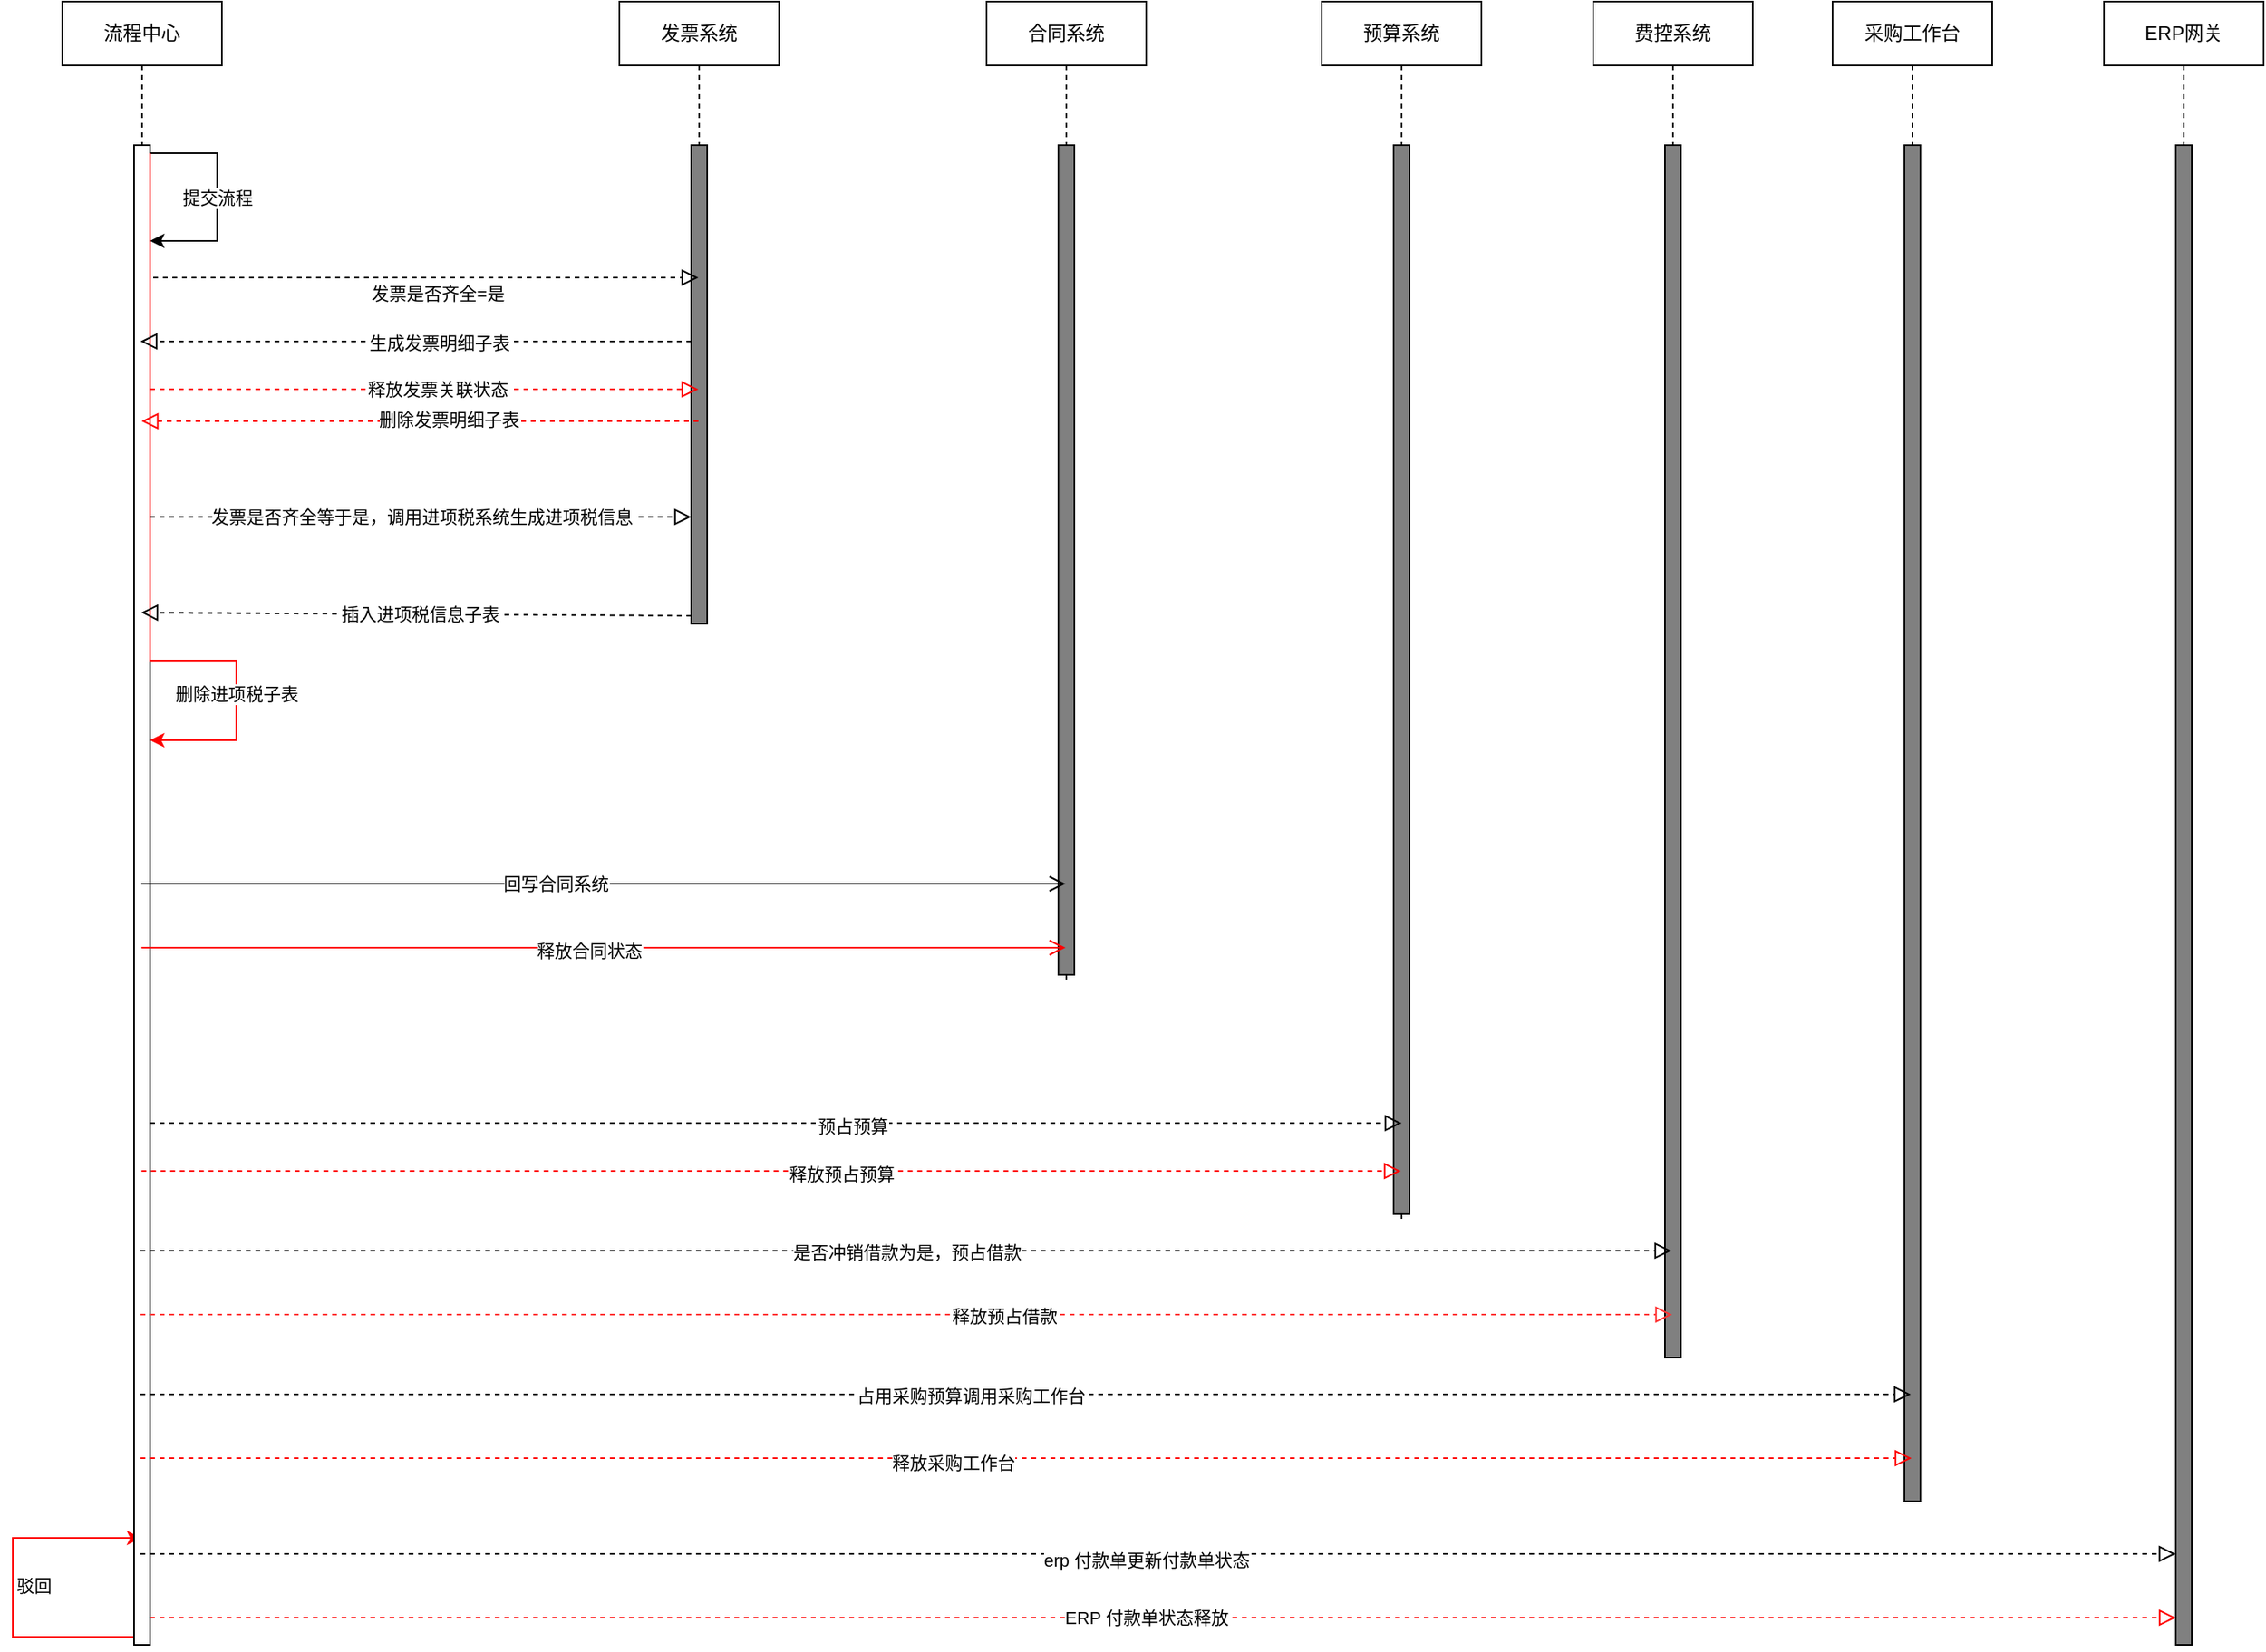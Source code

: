 <mxfile version="22.0.8" type="github" pages="3">
  <diagram name="第 1 页" id="gbdyH_Z3zqyicG-8g1pX">
    <mxGraphModel dx="1434" dy="765" grid="1" gridSize="10" guides="1" tooltips="1" connect="1" arrows="1" fold="1" page="1" pageScale="1" pageWidth="1627" pageHeight="1269" math="0" shadow="0">
      <root>
        <mxCell id="0" />
        <mxCell id="1" parent="0" />
        <mxCell id="xcE5qlOnaXAL3p91X_Q--18" value="发票系统" style="shape=umlLifeline;perimeter=lifelinePerimeter;whiteSpace=wrap;html=1;container=1;dropTarget=0;collapsible=0;recursiveResize=0;outlineConnect=0;portConstraint=eastwest;newEdgeStyle={&quot;edgeStyle&quot;:&quot;elbowEdgeStyle&quot;,&quot;elbow&quot;:&quot;vertical&quot;,&quot;curved&quot;:0,&quot;rounded&quot;:0};" parent="1" vertex="1">
          <mxGeometry x="390" y="157" width="100" height="390" as="geometry" />
        </mxCell>
        <mxCell id="xcE5qlOnaXAL3p91X_Q--19" value="" style="html=1;points=[[0,0,0,0,5],[0,1,0,0,-5],[1,0,0,0,5],[1,1,0,0,-5]];perimeter=orthogonalPerimeter;outlineConnect=0;targetShapes=umlLifeline;portConstraint=eastwest;newEdgeStyle={&quot;curved&quot;:0,&quot;rounded&quot;:0};fillColor=#808080;" parent="xcE5qlOnaXAL3p91X_Q--18" vertex="1">
          <mxGeometry x="45" y="90" width="10" height="300" as="geometry" />
        </mxCell>
        <mxCell id="xcE5qlOnaXAL3p91X_Q--20" value="流程中心" style="shape=umlLifeline;perimeter=lifelinePerimeter;whiteSpace=wrap;html=1;container=1;dropTarget=0;collapsible=0;recursiveResize=0;outlineConnect=0;portConstraint=eastwest;newEdgeStyle={&quot;edgeStyle&quot;:&quot;elbowEdgeStyle&quot;,&quot;elbow&quot;:&quot;vertical&quot;,&quot;curved&quot;:0,&quot;rounded&quot;:0};" parent="1" vertex="1">
          <mxGeometry x="41" y="157" width="100" height="1030" as="geometry" />
        </mxCell>
        <mxCell id="xcE5qlOnaXAL3p91X_Q--78" style="edgeStyle=orthogonalEdgeStyle;rounded=0;orthogonalLoop=1;jettySize=auto;html=1;curved=0;exitX=0;exitY=1;exitDx=0;exitDy=-5;exitPerimeter=0;strokeColor=#FF0000;" parent="xcE5qlOnaXAL3p91X_Q--20" source="xcE5qlOnaXAL3p91X_Q--21" target="xcE5qlOnaXAL3p91X_Q--20" edge="1">
          <mxGeometry relative="1" as="geometry">
            <Array as="points">
              <mxPoint x="-31" y="1025" />
              <mxPoint x="-31" y="963" />
            </Array>
          </mxGeometry>
        </mxCell>
        <mxCell id="xcE5qlOnaXAL3p91X_Q--79" value="驳回" style="edgeLabel;html=1;align=center;verticalAlign=middle;resizable=0;points=[];" parent="xcE5qlOnaXAL3p91X_Q--78" vertex="1" connectable="0">
          <mxGeometry x="0.729" y="-6" relative="1" as="geometry">
            <mxPoint x="-38" y="24" as="offset" />
          </mxGeometry>
        </mxCell>
        <mxCell id="xcE5qlOnaXAL3p91X_Q--21" value="" style="html=1;points=[[0,0,0,0,5],[0,1,0,0,-5],[1,0,0,0,5],[1,1,0,0,-5]];perimeter=orthogonalPerimeter;outlineConnect=0;targetShapes=umlLifeline;portConstraint=eastwest;newEdgeStyle={&quot;curved&quot;:0,&quot;rounded&quot;:0};" parent="xcE5qlOnaXAL3p91X_Q--20" vertex="1">
          <mxGeometry x="45" y="90" width="10" height="940" as="geometry" />
        </mxCell>
        <mxCell id="xcE5qlOnaXAL3p91X_Q--29" value="提交流程" style="edgeStyle=orthogonalEdgeStyle;rounded=0;orthogonalLoop=1;jettySize=auto;html=1;curved=0;exitX=1;exitY=0;exitDx=0;exitDy=5;exitPerimeter=0;" parent="xcE5qlOnaXAL3p91X_Q--20" source="xcE5qlOnaXAL3p91X_Q--21" target="xcE5qlOnaXAL3p91X_Q--21" edge="1">
          <mxGeometry relative="1" as="geometry">
            <Array as="points">
              <mxPoint x="97" y="95" />
              <mxPoint x="97" y="150" />
            </Array>
          </mxGeometry>
        </mxCell>
        <mxCell id="xcE5qlOnaXAL3p91X_Q--91" style="edgeStyle=orthogonalEdgeStyle;rounded=0;orthogonalLoop=1;jettySize=auto;html=1;curved=0;exitX=1;exitY=0;exitDx=0;exitDy=5;exitPerimeter=0;strokeColor=#FF0000;" parent="xcE5qlOnaXAL3p91X_Q--20" source="xcE5qlOnaXAL3p91X_Q--21" target="xcE5qlOnaXAL3p91X_Q--21" edge="1">
          <mxGeometry relative="1" as="geometry">
            <Array as="points">
              <mxPoint x="55" y="413" />
              <mxPoint x="109" y="413" />
              <mxPoint x="109" y="463" />
            </Array>
          </mxGeometry>
        </mxCell>
        <mxCell id="xcE5qlOnaXAL3p91X_Q--92" value="删除进项税子表" style="edgeLabel;html=1;align=center;verticalAlign=middle;resizable=0;points=[];" parent="xcE5qlOnaXAL3p91X_Q--91" vertex="1" connectable="0">
          <mxGeometry x="0.691" relative="1" as="geometry">
            <mxPoint y="-10" as="offset" />
          </mxGeometry>
        </mxCell>
        <mxCell id="xcE5qlOnaXAL3p91X_Q--23" value="" style="endArrow=block;startArrow=none;endFill=0;startFill=0;endSize=8;html=1;verticalAlign=bottom;dashed=1;labelBackgroundColor=none;rounded=0;" parent="1" edge="1" target="xcE5qlOnaXAL3p91X_Q--18">
          <mxGeometry width="160" relative="1" as="geometry">
            <mxPoint x="98" y="330" as="sourcePoint" />
            <mxPoint x="323" y="330" as="targetPoint" />
          </mxGeometry>
        </mxCell>
        <mxCell id="xcE5qlOnaXAL3p91X_Q--24" value="发票是否齐全=是" style="edgeLabel;html=1;align=center;verticalAlign=middle;resizable=0;points=[];" parent="xcE5qlOnaXAL3p91X_Q--23" vertex="1" connectable="0">
          <mxGeometry x="0.156" y="-3" relative="1" as="geometry">
            <mxPoint x="-20" y="7" as="offset" />
          </mxGeometry>
        </mxCell>
        <mxCell id="xcE5qlOnaXAL3p91X_Q--35" value="" style="endArrow=block;startArrow=none;endFill=0;startFill=0;endSize=8;html=1;verticalAlign=bottom;dashed=1;labelBackgroundColor=none;rounded=0;" parent="1" source="xcE5qlOnaXAL3p91X_Q--21" target="xcE5qlOnaXAL3p91X_Q--19" edge="1">
          <mxGeometry width="160" relative="1" as="geometry">
            <mxPoint x="98" y="500" as="sourcePoint" />
            <mxPoint x="493" y="480" as="targetPoint" />
            <Array as="points">
              <mxPoint x="208" y="480" />
            </Array>
          </mxGeometry>
        </mxCell>
        <mxCell id="xcE5qlOnaXAL3p91X_Q--38" value="发票是否齐全等于是，调用进项税系统生成进项税信息" style="edgeLabel;html=1;align=center;verticalAlign=middle;resizable=0;points=[];" parent="xcE5qlOnaXAL3p91X_Q--35" vertex="1" connectable="0">
          <mxGeometry x="0.103" relative="1" as="geometry">
            <mxPoint x="-17" as="offset" />
          </mxGeometry>
        </mxCell>
        <mxCell id="xcE5qlOnaXAL3p91X_Q--36" value="" style="endArrow=block;startArrow=none;endFill=0;startFill=0;endSize=8;html=1;verticalAlign=bottom;dashed=1;labelBackgroundColor=none;rounded=0;" parent="1" edge="1" source="xcE5qlOnaXAL3p91X_Q--19">
          <mxGeometry width="160" relative="1" as="geometry">
            <mxPoint x="409.5" y="370" as="sourcePoint" />
            <mxPoint x="90" y="370" as="targetPoint" />
          </mxGeometry>
        </mxCell>
        <mxCell id="xcE5qlOnaXAL3p91X_Q--37" value="生成发票明细子表" style="edgeLabel;html=1;align=center;verticalAlign=middle;resizable=0;points=[];" parent="xcE5qlOnaXAL3p91X_Q--36" vertex="1" connectable="0">
          <mxGeometry x="-0.279" y="1" relative="1" as="geometry">
            <mxPoint x="-34" as="offset" />
          </mxGeometry>
        </mxCell>
        <mxCell id="xcE5qlOnaXAL3p91X_Q--39" value="" style="endArrow=block;startArrow=none;endFill=0;startFill=0;endSize=8;html=1;verticalAlign=bottom;dashed=1;labelBackgroundColor=none;rounded=0;exitX=0;exitY=1;exitDx=0;exitDy=-5;exitPerimeter=0;" parent="1" edge="1" source="xcE5qlOnaXAL3p91X_Q--19">
          <mxGeometry width="160" relative="1" as="geometry">
            <mxPoint x="497.5" y="540" as="sourcePoint" />
            <mxPoint x="90.5" y="540" as="targetPoint" />
          </mxGeometry>
        </mxCell>
        <mxCell id="xcE5qlOnaXAL3p91X_Q--40" value="插入进项税信息子表" style="edgeLabel;html=1;align=center;verticalAlign=middle;resizable=0;points=[];" parent="xcE5qlOnaXAL3p91X_Q--39" vertex="1" connectable="0">
          <mxGeometry x="-0.403" y="-1" relative="1" as="geometry">
            <mxPoint x="-67" as="offset" />
          </mxGeometry>
        </mxCell>
        <mxCell id="xcE5qlOnaXAL3p91X_Q--41" value="合同系统" style="shape=umlLifeline;perimeter=lifelinePerimeter;whiteSpace=wrap;html=1;container=1;dropTarget=0;collapsible=0;recursiveResize=0;outlineConnect=0;portConstraint=eastwest;newEdgeStyle={&quot;edgeStyle&quot;:&quot;elbowEdgeStyle&quot;,&quot;elbow&quot;:&quot;vertical&quot;,&quot;curved&quot;:0,&quot;rounded&quot;:0};" parent="1" vertex="1">
          <mxGeometry x="620" y="157" width="100" height="613" as="geometry" />
        </mxCell>
        <mxCell id="xcE5qlOnaXAL3p91X_Q--42" value="" style="html=1;points=[[0,0,0,0,5],[0,1,0,0,-5],[1,0,0,0,5],[1,1,0,0,-5]];perimeter=orthogonalPerimeter;outlineConnect=0;targetShapes=umlLifeline;portConstraint=eastwest;newEdgeStyle={&quot;curved&quot;:0,&quot;rounded&quot;:0};fillColor=#808080;" parent="xcE5qlOnaXAL3p91X_Q--41" vertex="1">
          <mxGeometry x="45" y="90" width="10" height="520" as="geometry" />
        </mxCell>
        <mxCell id="xcE5qlOnaXAL3p91X_Q--51" value="预算系统" style="shape=umlLifeline;perimeter=lifelinePerimeter;whiteSpace=wrap;html=1;container=1;dropTarget=0;collapsible=0;recursiveResize=0;outlineConnect=0;portConstraint=eastwest;newEdgeStyle={&quot;edgeStyle&quot;:&quot;elbowEdgeStyle&quot;,&quot;elbow&quot;:&quot;vertical&quot;,&quot;curved&quot;:0,&quot;rounded&quot;:0};" parent="1" vertex="1">
          <mxGeometry x="830" y="157" width="100" height="763" as="geometry" />
        </mxCell>
        <mxCell id="xcE5qlOnaXAL3p91X_Q--52" value="" style="html=1;points=[[0,0,0,0,5],[0,1,0,0,-5],[1,0,0,0,5],[1,1,0,0,-5]];perimeter=orthogonalPerimeter;outlineConnect=0;targetShapes=umlLifeline;portConstraint=eastwest;newEdgeStyle={&quot;curved&quot;:0,&quot;rounded&quot;:0};fillColor=#808080;" parent="xcE5qlOnaXAL3p91X_Q--51" vertex="1">
          <mxGeometry x="45" y="90" width="10" height="670" as="geometry" />
        </mxCell>
        <mxCell id="xcE5qlOnaXAL3p91X_Q--55" value="" style="endArrow=block;startArrow=none;endFill=0;startFill=0;endSize=8;html=1;verticalAlign=bottom;dashed=1;labelBackgroundColor=none;rounded=0;" parent="1" edge="1">
          <mxGeometry width="160" relative="1" as="geometry">
            <mxPoint x="96" y="860" as="sourcePoint" />
            <mxPoint x="880" y="860" as="targetPoint" />
          </mxGeometry>
        </mxCell>
        <mxCell id="xcE5qlOnaXAL3p91X_Q--56" value="预占预算" style="edgeLabel;html=1;align=center;verticalAlign=middle;resizable=0;points=[];" parent="xcE5qlOnaXAL3p91X_Q--55" vertex="1" connectable="0">
          <mxGeometry x="0.123" y="-2" relative="1" as="geometry">
            <mxPoint as="offset" />
          </mxGeometry>
        </mxCell>
        <mxCell id="xcE5qlOnaXAL3p91X_Q--57" value="" style="endArrow=open;startArrow=none;endFill=0;startFill=0;endSize=8;html=1;verticalAlign=bottom;labelBackgroundColor=none;strokeWidth=1;rounded=0;" parent="1" edge="1">
          <mxGeometry width="160" relative="1" as="geometry">
            <mxPoint x="90.5" y="710" as="sourcePoint" />
            <mxPoint x="669.5" y="710" as="targetPoint" />
          </mxGeometry>
        </mxCell>
        <mxCell id="xcE5qlOnaXAL3p91X_Q--58" value="回写合同系统" style="edgeLabel;html=1;align=center;verticalAlign=middle;resizable=0;points=[];" parent="xcE5qlOnaXAL3p91X_Q--57" vertex="1" connectable="0">
          <mxGeometry x="0.093" y="-4" relative="1" as="geometry">
            <mxPoint x="-57" y="-4" as="offset" />
          </mxGeometry>
        </mxCell>
        <mxCell id="xcE5qlOnaXAL3p91X_Q--59" value="费控系统" style="shape=umlLifeline;perimeter=lifelinePerimeter;whiteSpace=wrap;html=1;container=1;dropTarget=0;collapsible=0;recursiveResize=0;outlineConnect=0;portConstraint=eastwest;newEdgeStyle={&quot;edgeStyle&quot;:&quot;elbowEdgeStyle&quot;,&quot;elbow&quot;:&quot;vertical&quot;,&quot;curved&quot;:0,&quot;rounded&quot;:0};" parent="1" vertex="1">
          <mxGeometry x="1000" y="157" width="100" height="843" as="geometry" />
        </mxCell>
        <mxCell id="xcE5qlOnaXAL3p91X_Q--60" value="" style="html=1;points=[[0,0,0,0,5],[0,1,0,0,-5],[1,0,0,0,5],[1,1,0,0,-5]];perimeter=orthogonalPerimeter;outlineConnect=0;targetShapes=umlLifeline;portConstraint=eastwest;newEdgeStyle={&quot;curved&quot;:0,&quot;rounded&quot;:0};fillColor=#808080;" parent="xcE5qlOnaXAL3p91X_Q--59" vertex="1">
          <mxGeometry x="45" y="90" width="10" height="760" as="geometry" />
        </mxCell>
        <mxCell id="xcE5qlOnaXAL3p91X_Q--64" value="" style="endArrow=block;startArrow=none;endFill=0;startFill=0;endSize=8;html=1;verticalAlign=bottom;dashed=1;labelBackgroundColor=none;rounded=0;" parent="1" edge="1">
          <mxGeometry width="160" relative="1" as="geometry">
            <mxPoint x="90" y="940" as="sourcePoint" />
            <mxPoint x="1049" y="940" as="targetPoint" />
          </mxGeometry>
        </mxCell>
        <mxCell id="xcE5qlOnaXAL3p91X_Q--65" value="是否冲销借款为是，预占借款" style="edgeLabel;html=1;align=center;verticalAlign=middle;resizable=0;points=[];" parent="xcE5qlOnaXAL3p91X_Q--64" vertex="1" connectable="0">
          <mxGeometry x="0.045" y="-1" relative="1" as="geometry">
            <mxPoint x="-21" as="offset" />
          </mxGeometry>
        </mxCell>
        <mxCell id="xcE5qlOnaXAL3p91X_Q--66" value="采购工作台" style="shape=umlLifeline;perimeter=lifelinePerimeter;whiteSpace=wrap;html=1;container=1;dropTarget=0;collapsible=0;recursiveResize=0;outlineConnect=0;portConstraint=eastwest;newEdgeStyle={&quot;edgeStyle&quot;:&quot;elbowEdgeStyle&quot;,&quot;elbow&quot;:&quot;vertical&quot;,&quot;curved&quot;:0,&quot;rounded&quot;:0};" parent="1" vertex="1">
          <mxGeometry x="1150" y="157" width="100" height="940" as="geometry" />
        </mxCell>
        <mxCell id="xcE5qlOnaXAL3p91X_Q--67" value="" style="html=1;points=[[0,0,0,0,5],[0,1,0,0,-5],[1,0,0,0,5],[1,1,0,0,-5]];perimeter=orthogonalPerimeter;outlineConnect=0;targetShapes=umlLifeline;portConstraint=eastwest;newEdgeStyle={&quot;curved&quot;:0,&quot;rounded&quot;:0};fillColor=#808080;" parent="xcE5qlOnaXAL3p91X_Q--66" vertex="1">
          <mxGeometry x="45" y="90" width="10" height="850" as="geometry" />
        </mxCell>
        <mxCell id="xcE5qlOnaXAL3p91X_Q--70" value="" style="endArrow=block;startArrow=none;endFill=0;startFill=0;endSize=8;html=1;verticalAlign=bottom;dashed=1;labelBackgroundColor=none;rounded=0;" parent="1" edge="1">
          <mxGeometry width="160" relative="1" as="geometry">
            <mxPoint x="90" y="1030" as="sourcePoint" />
            <mxPoint x="1199" y="1030" as="targetPoint" />
          </mxGeometry>
        </mxCell>
        <mxCell id="xcE5qlOnaXAL3p91X_Q--71" value="占用采购预算调用采购工作台" style="edgeLabel;html=1;align=center;verticalAlign=middle;resizable=0;points=[];" parent="xcE5qlOnaXAL3p91X_Q--70" vertex="1" connectable="0">
          <mxGeometry x="-0.118" y="-1" relative="1" as="geometry">
            <mxPoint x="31" as="offset" />
          </mxGeometry>
        </mxCell>
        <mxCell id="xcE5qlOnaXAL3p91X_Q--72" value="ERP网关" style="shape=umlLifeline;perimeter=lifelinePerimeter;whiteSpace=wrap;html=1;container=1;dropTarget=0;collapsible=0;recursiveResize=0;outlineConnect=0;portConstraint=eastwest;newEdgeStyle={&quot;edgeStyle&quot;:&quot;elbowEdgeStyle&quot;,&quot;elbow&quot;:&quot;vertical&quot;,&quot;curved&quot;:0,&quot;rounded&quot;:0};" parent="1" vertex="1">
          <mxGeometry x="1320" y="157" width="100" height="1030" as="geometry" />
        </mxCell>
        <mxCell id="xcE5qlOnaXAL3p91X_Q--73" value="" style="html=1;points=[[0,0,0,0,5],[0,1,0,0,-5],[1,0,0,0,5],[1,1,0,0,-5]];perimeter=orthogonalPerimeter;outlineConnect=0;targetShapes=umlLifeline;portConstraint=eastwest;newEdgeStyle={&quot;curved&quot;:0,&quot;rounded&quot;:0};fillColor=#808080;" parent="xcE5qlOnaXAL3p91X_Q--72" vertex="1">
          <mxGeometry x="45" y="90" width="10" height="940" as="geometry" />
        </mxCell>
        <mxCell id="xcE5qlOnaXAL3p91X_Q--76" value="" style="endArrow=block;startArrow=none;endFill=0;startFill=0;endSize=8;html=1;verticalAlign=bottom;dashed=1;labelBackgroundColor=none;rounded=0;entryX=0;entryY=1;entryDx=0;entryDy=-5;entryPerimeter=0;" parent="1" edge="1">
          <mxGeometry width="160" relative="1" as="geometry">
            <mxPoint x="90.001" y="1130" as="sourcePoint" />
            <mxPoint x="1364.93" y="1130" as="targetPoint" />
          </mxGeometry>
        </mxCell>
        <mxCell id="xcE5qlOnaXAL3p91X_Q--77" value="erp 付款单更新付款单状态" style="edgeLabel;html=1;align=center;verticalAlign=middle;resizable=0;points=[];" parent="xcE5qlOnaXAL3p91X_Q--76" vertex="1" connectable="0">
          <mxGeometry x="0.16" y="-4" relative="1" as="geometry">
            <mxPoint x="-110" as="offset" />
          </mxGeometry>
        </mxCell>
        <mxCell id="xcE5qlOnaXAL3p91X_Q--80" value="" style="endArrow=block;startArrow=none;endFill=0;startFill=0;endSize=8;html=1;verticalAlign=bottom;dashed=1;labelBackgroundColor=none;rounded=0;fillColor=#f8cecc;strokeColor=#FF0000;" parent="1" edge="1">
          <mxGeometry width="160" relative="1" as="geometry">
            <mxPoint x="96" y="1170.0" as="sourcePoint" />
            <mxPoint x="1365" y="1170.0" as="targetPoint" />
          </mxGeometry>
        </mxCell>
        <mxCell id="xcE5qlOnaXAL3p91X_Q--81" value="ERP 付款单状态释放" style="edgeLabel;html=1;align=center;verticalAlign=middle;resizable=0;points=[];" parent="xcE5qlOnaXAL3p91X_Q--80" vertex="1" connectable="0">
          <mxGeometry x="0.176" relative="1" as="geometry">
            <mxPoint x="-122" as="offset" />
          </mxGeometry>
        </mxCell>
        <mxCell id="xcE5qlOnaXAL3p91X_Q--82" value="" style="endArrow=block;startArrow=none;endFill=0;startFill=0;endSize=8;html=1;verticalAlign=bottom;dashed=1;labelBackgroundColor=none;rounded=0;strokeColor=#FF0000;" parent="1" edge="1">
          <mxGeometry width="160" relative="1" as="geometry">
            <mxPoint x="90.071" y="1070" as="sourcePoint" />
            <mxPoint x="1199.5" y="1070" as="targetPoint" />
          </mxGeometry>
        </mxCell>
        <mxCell id="xcE5qlOnaXAL3p91X_Q--83" value="释放采购工作台" style="edgeLabel;html=1;align=center;verticalAlign=middle;resizable=0;points=[];" parent="xcE5qlOnaXAL3p91X_Q--82" vertex="1" connectable="0">
          <mxGeometry x="0.055" y="-3" relative="1" as="geometry">
            <mxPoint x="-76" as="offset" />
          </mxGeometry>
        </mxCell>
        <mxCell id="xcE5qlOnaXAL3p91X_Q--84" value="" style="endArrow=block;startArrow=none;endFill=0;startFill=0;endSize=8;html=1;verticalAlign=bottom;dashed=1;labelBackgroundColor=none;rounded=0;fontColor=#d92020;fillColor=#fff2cc;strokeColor=#FF3333;" parent="1" edge="1">
          <mxGeometry width="160" relative="1" as="geometry">
            <mxPoint x="90.071" y="980" as="sourcePoint" />
            <mxPoint x="1049.5" y="980" as="targetPoint" />
          </mxGeometry>
        </mxCell>
        <mxCell id="xcE5qlOnaXAL3p91X_Q--85" value="释放预占借款" style="edgeLabel;html=1;align=center;verticalAlign=middle;resizable=0;points=[];" parent="xcE5qlOnaXAL3p91X_Q--84" vertex="1" connectable="0">
          <mxGeometry x="0.128" y="-1" relative="1" as="geometry">
            <mxPoint as="offset" />
          </mxGeometry>
        </mxCell>
        <mxCell id="xcE5qlOnaXAL3p91X_Q--86" value="" style="endArrow=block;startArrow=none;endFill=0;startFill=0;endSize=8;html=1;verticalAlign=bottom;dashed=1;labelBackgroundColor=none;rounded=0;strokeColor=#FF0000;" parent="1" edge="1">
          <mxGeometry width="160" relative="1" as="geometry">
            <mxPoint x="90.667" y="890" as="sourcePoint" />
            <mxPoint x="879.5" y="890" as="targetPoint" />
          </mxGeometry>
        </mxCell>
        <mxCell id="xcE5qlOnaXAL3p91X_Q--87" value="释放预占预算" style="edgeLabel;html=1;align=center;verticalAlign=middle;resizable=0;points=[];" parent="xcE5qlOnaXAL3p91X_Q--86" vertex="1" connectable="0">
          <mxGeometry x="0.11" y="-2" relative="1" as="geometry">
            <mxPoint as="offset" />
          </mxGeometry>
        </mxCell>
        <mxCell id="xcE5qlOnaXAL3p91X_Q--89" value="" style="endArrow=open;startArrow=none;endFill=0;startFill=0;endSize=8;html=1;verticalAlign=bottom;labelBackgroundColor=none;strokeWidth=1;rounded=0;strokeColor=#FF0000;" parent="1" edge="1">
          <mxGeometry width="160" relative="1" as="geometry">
            <mxPoint x="90.667" y="750" as="sourcePoint" />
            <mxPoint x="669.5" y="750" as="targetPoint" />
          </mxGeometry>
        </mxCell>
        <mxCell id="xcE5qlOnaXAL3p91X_Q--90" value="释放合同状态" style="edgeLabel;html=1;align=center;verticalAlign=middle;resizable=0;points=[];" parent="xcE5qlOnaXAL3p91X_Q--89" vertex="1" connectable="0">
          <mxGeometry x="0.437" y="-2" relative="1" as="geometry">
            <mxPoint x="-136" as="offset" />
          </mxGeometry>
        </mxCell>
        <mxCell id="xcE5qlOnaXAL3p91X_Q--93" value="" style="endArrow=block;startArrow=none;endFill=0;startFill=0;endSize=8;html=1;verticalAlign=bottom;dashed=1;labelBackgroundColor=none;rounded=0;strokeColor=#FF0000;" parent="1" edge="1" target="xcE5qlOnaXAL3p91X_Q--18">
          <mxGeometry width="160" relative="1" as="geometry">
            <mxPoint x="96" y="400" as="sourcePoint" />
            <mxPoint x="327.5" y="400" as="targetPoint" />
          </mxGeometry>
        </mxCell>
        <mxCell id="xcE5qlOnaXAL3p91X_Q--94" value="释放发票关联状态" style="edgeLabel;html=1;align=center;verticalAlign=middle;resizable=0;points=[];" parent="xcE5qlOnaXAL3p91X_Q--93" vertex="1" connectable="0">
          <mxGeometry x="0.172" relative="1" as="geometry">
            <mxPoint x="-22" as="offset" />
          </mxGeometry>
        </mxCell>
        <mxCell id="xcE5qlOnaXAL3p91X_Q--95" value="" style="endArrow=block;startArrow=none;endFill=0;startFill=0;endSize=8;html=1;verticalAlign=bottom;dashed=1;labelBackgroundColor=none;rounded=0;strokeColor=#FF0000;" parent="1" edge="1" source="xcE5qlOnaXAL3p91X_Q--18">
          <mxGeometry width="160" relative="1" as="geometry">
            <mxPoint x="327.5" y="420" as="sourcePoint" />
            <mxPoint x="90.667" y="420" as="targetPoint" />
          </mxGeometry>
        </mxCell>
        <mxCell id="xcE5qlOnaXAL3p91X_Q--96" value="删除发票明细子表" style="edgeLabel;html=1;align=center;verticalAlign=middle;resizable=0;points=[];" parent="xcE5qlOnaXAL3p91X_Q--95" vertex="1" connectable="0">
          <mxGeometry x="-0.282" y="-1" relative="1" as="geometry">
            <mxPoint x="-32" as="offset" />
          </mxGeometry>
        </mxCell>
      </root>
    </mxGraphModel>
  </diagram>
  <diagram id="KQrJLSqlIlKYQLByEkvu" name="第 2 页">
    <mxGraphModel dx="1434" dy="765" grid="1" gridSize="10" guides="1" tooltips="1" connect="1" arrows="1" fold="1" page="1" pageScale="1" pageWidth="1627" pageHeight="1269" math="0" shadow="0">
      <root>
        <mxCell id="0" />
        <mxCell id="1" parent="0" />
        <mxCell id="lsRRmG3N6CfteaIahJNh-1" value="费控系统" style="shape=umlLifeline;perimeter=lifelinePerimeter;whiteSpace=wrap;html=1;container=1;dropTarget=0;collapsible=0;recursiveResize=0;outlineConnect=0;portConstraint=eastwest;newEdgeStyle={&quot;edgeStyle&quot;:&quot;elbowEdgeStyle&quot;,&quot;elbow&quot;:&quot;vertical&quot;,&quot;curved&quot;:0,&quot;rounded&quot;:0};" vertex="1" parent="1">
          <mxGeometry x="170" y="40" width="100" height="210" as="geometry" />
        </mxCell>
        <mxCell id="lsRRmG3N6CfteaIahJNh-2" value="" style="html=1;points=[[0,0,0,0,5],[0,1,0,0,-5],[1,0,0,0,5],[1,1,0,0,-5]];perimeter=orthogonalPerimeter;outlineConnect=0;targetShapes=umlLifeline;portConstraint=eastwest;newEdgeStyle={&quot;curved&quot;:0,&quot;rounded&quot;:0};fillColor=#808080;" vertex="1" parent="lsRRmG3N6CfteaIahJNh-1">
          <mxGeometry x="45" y="90" width="10" height="120" as="geometry" />
        </mxCell>
        <mxCell id="lsRRmG3N6CfteaIahJNh-3" value="付款完成" style="shape=umlLifeline;perimeter=lifelinePerimeter;whiteSpace=wrap;html=1;container=1;dropTarget=0;collapsible=0;recursiveResize=0;outlineConnect=0;portConstraint=eastwest;newEdgeStyle={&quot;edgeStyle&quot;:&quot;elbowEdgeStyle&quot;,&quot;elbow&quot;:&quot;vertical&quot;,&quot;curved&quot;:0,&quot;rounded&quot;:0};" vertex="1" parent="1">
          <mxGeometry x="50" y="40" width="100" height="620" as="geometry" />
        </mxCell>
        <mxCell id="lsRRmG3N6CfteaIahJNh-4" value="" style="html=1;points=[[0,0,0,0,5],[0,1,0,0,-5],[1,0,0,0,5],[1,1,0,0,-5]];perimeter=orthogonalPerimeter;outlineConnect=0;targetShapes=umlLifeline;portConstraint=eastwest;newEdgeStyle={&quot;curved&quot;:0,&quot;rounded&quot;:0};" vertex="1" parent="lsRRmG3N6CfteaIahJNh-3">
          <mxGeometry x="45" y="90" width="10" height="530" as="geometry" />
        </mxCell>
        <mxCell id="RF693wdcVsqxj0u7d385-1" value="预算系统" style="shape=umlLifeline;perimeter=lifelinePerimeter;whiteSpace=wrap;html=1;container=1;dropTarget=0;collapsible=0;recursiveResize=0;outlineConnect=0;portConstraint=eastwest;newEdgeStyle={&quot;edgeStyle&quot;:&quot;elbowEdgeStyle&quot;,&quot;elbow&quot;:&quot;vertical&quot;,&quot;curved&quot;:0,&quot;rounded&quot;:0};" vertex="1" parent="1">
          <mxGeometry x="310" y="40" width="100" height="270" as="geometry" />
        </mxCell>
        <mxCell id="RF693wdcVsqxj0u7d385-2" value="" style="html=1;points=[[0,0,0,0,5],[0,1,0,0,-5],[1,0,0,0,5],[1,1,0,0,-5]];perimeter=orthogonalPerimeter;outlineConnect=0;targetShapes=umlLifeline;portConstraint=eastwest;newEdgeStyle={&quot;curved&quot;:0,&quot;rounded&quot;:0};fillColor=#808080;" vertex="1" parent="RF693wdcVsqxj0u7d385-1">
          <mxGeometry x="45" y="90" width="10" height="180" as="geometry" />
        </mxCell>
        <mxCell id="RF693wdcVsqxj0u7d385-5" value="合同系统" style="shape=umlLifeline;perimeter=lifelinePerimeter;whiteSpace=wrap;html=1;container=1;dropTarget=0;collapsible=0;recursiveResize=0;outlineConnect=0;portConstraint=eastwest;newEdgeStyle={&quot;edgeStyle&quot;:&quot;elbowEdgeStyle&quot;,&quot;elbow&quot;:&quot;vertical&quot;,&quot;curved&quot;:0,&quot;rounded&quot;:0};" vertex="1" parent="1">
          <mxGeometry x="450" y="40" width="100" height="330" as="geometry" />
        </mxCell>
        <mxCell id="RF693wdcVsqxj0u7d385-6" value="" style="html=1;points=[[0,0,0,0,5],[0,1,0,0,-5],[1,0,0,0,5],[1,1,0,0,-5]];perimeter=orthogonalPerimeter;outlineConnect=0;targetShapes=umlLifeline;portConstraint=eastwest;newEdgeStyle={&quot;curved&quot;:0,&quot;rounded&quot;:0};fillColor=#808080;" vertex="1" parent="RF693wdcVsqxj0u7d385-5">
          <mxGeometry x="45" y="90" width="10" height="240" as="geometry" />
        </mxCell>
        <mxCell id="RF693wdcVsqxj0u7d385-9" value="凭证系统" style="shape=umlLifeline;perimeter=lifelinePerimeter;whiteSpace=wrap;html=1;container=1;dropTarget=0;collapsible=0;recursiveResize=0;outlineConnect=0;portConstraint=eastwest;newEdgeStyle={&quot;edgeStyle&quot;:&quot;elbowEdgeStyle&quot;,&quot;elbow&quot;:&quot;vertical&quot;,&quot;curved&quot;:0,&quot;rounded&quot;:0};" vertex="1" parent="1">
          <mxGeometry x="600" y="40" width="100" height="390" as="geometry" />
        </mxCell>
        <mxCell id="RF693wdcVsqxj0u7d385-10" value="" style="html=1;points=[[0,0,0,0,5],[0,1,0,0,-5],[1,0,0,0,5],[1,1,0,0,-5]];perimeter=orthogonalPerimeter;outlineConnect=0;targetShapes=umlLifeline;portConstraint=eastwest;newEdgeStyle={&quot;curved&quot;:0,&quot;rounded&quot;:0};fillColor=#808080;" vertex="1" parent="RF693wdcVsqxj0u7d385-9">
          <mxGeometry x="45" y="90" width="10" height="300" as="geometry" />
        </mxCell>
        <mxCell id="RF693wdcVsqxj0u7d385-13" value="摊销系统" style="shape=umlLifeline;perimeter=lifelinePerimeter;whiteSpace=wrap;html=1;container=1;dropTarget=0;collapsible=0;recursiveResize=0;outlineConnect=0;portConstraint=eastwest;newEdgeStyle={&quot;edgeStyle&quot;:&quot;elbowEdgeStyle&quot;,&quot;elbow&quot;:&quot;vertical&quot;,&quot;curved&quot;:0,&quot;rounded&quot;:0};" vertex="1" parent="1">
          <mxGeometry x="750" y="40" width="100" height="450" as="geometry" />
        </mxCell>
        <mxCell id="RF693wdcVsqxj0u7d385-14" value="" style="html=1;points=[[0,0,0,0,5],[0,1,0,0,-5],[1,0,0,0,5],[1,1,0,0,-5]];perimeter=orthogonalPerimeter;outlineConnect=0;targetShapes=umlLifeline;portConstraint=eastwest;newEdgeStyle={&quot;curved&quot;:0,&quot;rounded&quot;:0};fillColor=#808080;" vertex="1" parent="RF693wdcVsqxj0u7d385-13">
          <mxGeometry x="45" y="90" width="10" height="360" as="geometry" />
        </mxCell>
        <mxCell id="RF693wdcVsqxj0u7d385-17" value="进项税系统" style="shape=umlLifeline;perimeter=lifelinePerimeter;whiteSpace=wrap;html=1;container=1;dropTarget=0;collapsible=0;recursiveResize=0;outlineConnect=0;portConstraint=eastwest;newEdgeStyle={&quot;edgeStyle&quot;:&quot;elbowEdgeStyle&quot;,&quot;elbow&quot;:&quot;vertical&quot;,&quot;curved&quot;:0,&quot;rounded&quot;:0};" vertex="1" parent="1">
          <mxGeometry x="890" y="40" width="100" height="530" as="geometry" />
        </mxCell>
        <mxCell id="RF693wdcVsqxj0u7d385-18" value="" style="html=1;points=[[0,0,0,0,5],[0,1,0,0,-5],[1,0,0,0,5],[1,1,0,0,-5]];perimeter=orthogonalPerimeter;outlineConnect=0;targetShapes=umlLifeline;portConstraint=eastwest;newEdgeStyle={&quot;curved&quot;:0,&quot;rounded&quot;:0};fillColor=#808080;" vertex="1" parent="RF693wdcVsqxj0u7d385-17">
          <mxGeometry x="45" y="90" width="10" height="440" as="geometry" />
        </mxCell>
        <mxCell id="RF693wdcVsqxj0u7d385-21" value="ERP网关" style="shape=umlLifeline;perimeter=lifelinePerimeter;whiteSpace=wrap;html=1;container=1;dropTarget=0;collapsible=0;recursiveResize=0;outlineConnect=0;portConstraint=eastwest;newEdgeStyle={&quot;edgeStyle&quot;:&quot;elbowEdgeStyle&quot;,&quot;elbow&quot;:&quot;vertical&quot;,&quot;curved&quot;:0,&quot;rounded&quot;:0};" vertex="1" parent="1">
          <mxGeometry x="1030" y="40" width="100" height="620" as="geometry" />
        </mxCell>
        <mxCell id="RF693wdcVsqxj0u7d385-22" value="" style="html=1;points=[[0,0,0,0,5],[0,1,0,0,-5],[1,0,0,0,5],[1,1,0,0,-5]];perimeter=orthogonalPerimeter;outlineConnect=0;targetShapes=umlLifeline;portConstraint=eastwest;newEdgeStyle={&quot;curved&quot;:0,&quot;rounded&quot;:0};fillColor=#808080;" vertex="1" parent="RF693wdcVsqxj0u7d385-21">
          <mxGeometry x="45" y="90" width="10" height="530" as="geometry" />
        </mxCell>
        <mxCell id="RF693wdcVsqxj0u7d385-25" value="" style="endArrow=block;startArrow=none;endFill=0;startFill=0;endSize=8;html=1;verticalAlign=bottom;dashed=1;labelBackgroundColor=none;rounded=0;" edge="1" parent="1">
          <mxGeometry width="160" relative="1" as="geometry">
            <mxPoint x="99.5" y="180" as="sourcePoint" />
            <mxPoint x="220" y="180" as="targetPoint" />
          </mxGeometry>
        </mxCell>
        <mxCell id="RF693wdcVsqxj0u7d385-26" value="借款预占变已占" style="edgeLabel;html=1;align=center;verticalAlign=middle;resizable=0;points=[];" vertex="1" connectable="0" parent="RF693wdcVsqxj0u7d385-25">
          <mxGeometry x="0.104" y="-1" relative="1" as="geometry">
            <mxPoint x="-5" as="offset" />
          </mxGeometry>
        </mxCell>
        <mxCell id="RF693wdcVsqxj0u7d385-27" value="" style="endArrow=block;startArrow=none;endFill=0;startFill=0;endSize=8;html=1;verticalAlign=bottom;dashed=1;labelBackgroundColor=none;rounded=0;" edge="1" parent="1">
          <mxGeometry width="160" relative="1" as="geometry">
            <mxPoint x="99.5" y="290" as="sourcePoint" />
            <mxPoint x="355" y="290" as="targetPoint" />
          </mxGeometry>
        </mxCell>
        <mxCell id="RF693wdcVsqxj0u7d385-28" value="预算预占变已占" style="edgeLabel;html=1;align=center;verticalAlign=middle;resizable=0;points=[];" vertex="1" connectable="0" parent="RF693wdcVsqxj0u7d385-27">
          <mxGeometry x="0.35" y="2" relative="1" as="geometry">
            <mxPoint x="-47" as="offset" />
          </mxGeometry>
        </mxCell>
        <mxCell id="RF693wdcVsqxj0u7d385-29" value="" style="endArrow=block;startArrow=none;endFill=0;startFill=0;endSize=8;html=1;verticalAlign=bottom;dashed=1;labelBackgroundColor=none;rounded=0;" edge="1" parent="1">
          <mxGeometry width="160" relative="1" as="geometry">
            <mxPoint x="99.5" y="350" as="sourcePoint" />
            <mxPoint x="499.5" y="350" as="targetPoint" />
          </mxGeometry>
        </mxCell>
        <mxCell id="RF693wdcVsqxj0u7d385-30" value="更新合同状态" style="edgeLabel;html=1;align=center;verticalAlign=middle;resizable=0;points=[];" vertex="1" connectable="0" parent="RF693wdcVsqxj0u7d385-29">
          <mxGeometry x="0.158" y="-1" relative="1" as="geometry">
            <mxPoint x="-31" as="offset" />
          </mxGeometry>
        </mxCell>
        <mxCell id="RF693wdcVsqxj0u7d385-31" value="" style="endArrow=block;startArrow=none;endFill=0;startFill=0;endSize=8;html=1;verticalAlign=bottom;dashed=1;labelBackgroundColor=none;rounded=0;" edge="1" parent="1">
          <mxGeometry width="160" relative="1" as="geometry">
            <mxPoint x="110" y="420" as="sourcePoint" />
            <mxPoint x="654.5" y="420" as="targetPoint" />
          </mxGeometry>
        </mxCell>
        <mxCell id="RF693wdcVsqxj0u7d385-32" value="是否生成凭证为是，推送凭证服务，生成凭证" style="edgeLabel;html=1;align=center;verticalAlign=middle;resizable=0;points=[];" vertex="1" connectable="0" parent="RF693wdcVsqxj0u7d385-31">
          <mxGeometry x="0.227" y="2" relative="1" as="geometry">
            <mxPoint x="-74" as="offset" />
          </mxGeometry>
        </mxCell>
        <mxCell id="RF693wdcVsqxj0u7d385-33" value="" style="endArrow=block;startArrow=none;endFill=0;startFill=0;endSize=8;html=1;verticalAlign=bottom;dashed=1;labelBackgroundColor=none;rounded=0;" edge="1" parent="1">
          <mxGeometry width="160" relative="1" as="geometry">
            <mxPoint x="99.5" y="480" as="sourcePoint" />
            <mxPoint x="799.5" y="480" as="targetPoint" />
          </mxGeometry>
        </mxCell>
        <mxCell id="RF693wdcVsqxj0u7d385-34" value="费用类型为摊销，推送摊销服务" style="edgeLabel;html=1;align=center;verticalAlign=middle;resizable=0;points=[];" vertex="1" connectable="0" parent="RF693wdcVsqxj0u7d385-33">
          <mxGeometry x="-0.019" y="2" relative="1" as="geometry">
            <mxPoint x="1" as="offset" />
          </mxGeometry>
        </mxCell>
        <mxCell id="RF693wdcVsqxj0u7d385-35" value="" style="endArrow=block;startArrow=none;endFill=0;startFill=0;endSize=8;html=1;verticalAlign=bottom;dashed=1;labelBackgroundColor=none;rounded=0;" edge="1" parent="1">
          <mxGeometry width="160" relative="1" as="geometry">
            <mxPoint x="99.5" y="550" as="sourcePoint" />
            <mxPoint x="939.5" y="550" as="targetPoint" />
          </mxGeometry>
        </mxCell>
        <mxCell id="RF693wdcVsqxj0u7d385-36" value="发票是否齐全为是时，进项税信息子表数据推送至进项税系统" style="edgeLabel;html=1;align=center;verticalAlign=middle;resizable=0;points=[];" vertex="1" connectable="0" parent="RF693wdcVsqxj0u7d385-35">
          <mxGeometry x="-0.03" y="3" relative="1" as="geometry">
            <mxPoint x="1" as="offset" />
          </mxGeometry>
        </mxCell>
        <mxCell id="RF693wdcVsqxj0u7d385-37" value="" style="endArrow=block;startArrow=none;endFill=0;startFill=0;endSize=8;html=1;verticalAlign=bottom;dashed=1;labelBackgroundColor=none;rounded=0;" edge="1" parent="1">
          <mxGeometry width="160" relative="1" as="geometry">
            <mxPoint x="99.5" y="630" as="sourcePoint" />
            <mxPoint x="1079.5" y="630" as="targetPoint" />
          </mxGeometry>
        </mxCell>
        <mxCell id="RF693wdcVsqxj0u7d385-38" value="erp 付款单，通知 erp 网关更新 erp 付款单状态" style="edgeLabel;html=1;align=center;verticalAlign=middle;resizable=0;points=[];" vertex="1" connectable="0" parent="RF693wdcVsqxj0u7d385-37">
          <mxGeometry x="0.183" y="-1" relative="1" as="geometry">
            <mxPoint x="-79" as="offset" />
          </mxGeometry>
        </mxCell>
      </root>
    </mxGraphModel>
  </diagram>
  <diagram id="VGymgGLNYm_SK6TAbk_f" name="第 3 页">
    <mxGraphModel dx="1434" dy="765" grid="1" gridSize="10" guides="1" tooltips="1" connect="1" arrows="1" fold="1" page="1" pageScale="1" pageWidth="1627" pageHeight="1269" math="0" shadow="0">
      <root>
        <mxCell id="0" />
        <mxCell id="1" parent="0" />
        <mxCell id="W20FEWubDOEQ9EptLKeJ-1" value="发票系统" style="shape=umlLifeline;perimeter=lifelinePerimeter;whiteSpace=wrap;html=1;container=1;dropTarget=0;collapsible=0;recursiveResize=0;outlineConnect=0;portConstraint=eastwest;newEdgeStyle={&quot;edgeStyle&quot;:&quot;elbowEdgeStyle&quot;,&quot;elbow&quot;:&quot;vertical&quot;,&quot;curved&quot;:0,&quot;rounded&quot;:0};" vertex="1" parent="1">
          <mxGeometry x="161" y="20" width="100" height="210" as="geometry" />
        </mxCell>
        <mxCell id="W20FEWubDOEQ9EptLKeJ-2" value="" style="html=1;points=[[0,0,0,0,5],[0,1,0,0,-5],[1,0,0,0,5],[1,1,0,0,-5]];perimeter=orthogonalPerimeter;outlineConnect=0;targetShapes=umlLifeline;portConstraint=eastwest;newEdgeStyle={&quot;curved&quot;:0,&quot;rounded&quot;:0};fillColor=#808080;" vertex="1" parent="W20FEWubDOEQ9EptLKeJ-1">
          <mxGeometry x="45" y="90" width="10" height="120" as="geometry" />
        </mxCell>
        <mxCell id="W20FEWubDOEQ9EptLKeJ-3" value="提交纸质发票至财务" style="shape=umlLifeline;perimeter=lifelinePerimeter;whiteSpace=wrap;html=1;container=1;dropTarget=0;collapsible=0;recursiveResize=0;outlineConnect=0;portConstraint=eastwest;newEdgeStyle={&quot;edgeStyle&quot;:&quot;elbowEdgeStyle&quot;,&quot;elbow&quot;:&quot;vertical&quot;,&quot;curved&quot;:0,&quot;rounded&quot;:0};" vertex="1" parent="1">
          <mxGeometry x="40" y="20" width="100" height="390" as="geometry" />
        </mxCell>
        <mxCell id="W20FEWubDOEQ9EptLKeJ-4" value="" style="html=1;points=[[0,0,0,0,5],[0,1,0,0,-5],[1,0,0,0,5],[1,1,0,0,-5]];perimeter=orthogonalPerimeter;outlineConnect=0;targetShapes=umlLifeline;portConstraint=eastwest;newEdgeStyle={&quot;curved&quot;:0,&quot;rounded&quot;:0};" vertex="1" parent="W20FEWubDOEQ9EptLKeJ-3">
          <mxGeometry x="45" y="90" width="10" height="300" as="geometry" />
        </mxCell>
        <mxCell id="W20FEWubDOEQ9EptLKeJ-5" value="凭证系统" style="shape=umlLifeline;perimeter=lifelinePerimeter;whiteSpace=wrap;html=1;container=1;dropTarget=0;collapsible=0;recursiveResize=0;outlineConnect=0;portConstraint=eastwest;newEdgeStyle={&quot;edgeStyle&quot;:&quot;elbowEdgeStyle&quot;,&quot;elbow&quot;:&quot;vertical&quot;,&quot;curved&quot;:0,&quot;rounded&quot;:0};" vertex="1" parent="1">
          <mxGeometry x="421" y="20" width="100" height="300" as="geometry" />
        </mxCell>
        <mxCell id="W20FEWubDOEQ9EptLKeJ-6" value="" style="html=1;points=[[0,0,0,0,5],[0,1,0,0,-5],[1,0,0,0,5],[1,1,0,0,-5]];perimeter=orthogonalPerimeter;outlineConnect=0;targetShapes=umlLifeline;portConstraint=eastwest;newEdgeStyle={&quot;curved&quot;:0,&quot;rounded&quot;:0};fillColor=#808080;" vertex="1" parent="W20FEWubDOEQ9EptLKeJ-5">
          <mxGeometry x="45" y="90" width="10" height="120" as="geometry" />
        </mxCell>
        <mxCell id="W20FEWubDOEQ9EptLKeJ-7" value="确认收票" style="shape=umlLifeline;perimeter=lifelinePerimeter;whiteSpace=wrap;html=1;container=1;dropTarget=0;collapsible=0;recursiveResize=0;outlineConnect=0;portConstraint=eastwest;newEdgeStyle={&quot;edgeStyle&quot;:&quot;elbowEdgeStyle&quot;,&quot;elbow&quot;:&quot;vertical&quot;,&quot;curved&quot;:0,&quot;rounded&quot;:0};" vertex="1" parent="1">
          <mxGeometry x="301" y="20" width="100" height="390" as="geometry" />
        </mxCell>
        <mxCell id="W20FEWubDOEQ9EptLKeJ-8" value="" style="html=1;points=[[0,0,0,0,5],[0,1,0,0,-5],[1,0,0,0,5],[1,1,0,0,-5]];perimeter=orthogonalPerimeter;outlineConnect=0;targetShapes=umlLifeline;portConstraint=eastwest;newEdgeStyle={&quot;curved&quot;:0,&quot;rounded&quot;:0};" vertex="1" parent="W20FEWubDOEQ9EptLKeJ-7">
          <mxGeometry x="45" y="90" width="10" height="300" as="geometry" />
        </mxCell>
        <mxCell id="W20FEWubDOEQ9EptLKeJ-9" value="" style="endArrow=block;startArrow=none;endFill=0;startFill=0;endSize=8;html=1;verticalAlign=bottom;dashed=1;labelBackgroundColor=none;rounded=0;" edge="1" parent="1">
          <mxGeometry width="160" relative="1" as="geometry">
            <mxPoint x="89.5" y="150" as="sourcePoint" />
            <mxPoint x="209.5" y="150" as="targetPoint" />
          </mxGeometry>
        </mxCell>
        <mxCell id="W20FEWubDOEQ9EptLKeJ-10" value="变更发票关联状态" style="edgeLabel;html=1;align=center;verticalAlign=middle;resizable=0;points=[];" vertex="1" connectable="0" parent="W20FEWubDOEQ9EptLKeJ-9">
          <mxGeometry x="0.175" y="-1" relative="1" as="geometry">
            <mxPoint x="-9" y="-11" as="offset" />
          </mxGeometry>
        </mxCell>
        <mxCell id="W20FEWubDOEQ9EptLKeJ-11" value="" style="endArrow=block;startArrow=none;endFill=0;startFill=0;endSize=8;html=1;verticalAlign=bottom;dashed=1;labelBackgroundColor=none;rounded=0;" edge="1" parent="1">
          <mxGeometry width="160" relative="1" as="geometry">
            <mxPoint x="209.5" y="190" as="sourcePoint" />
            <mxPoint x="89.5" y="190" as="targetPoint" />
            <Array as="points">
              <mxPoint x="160" y="190" />
            </Array>
          </mxGeometry>
        </mxCell>
        <mxCell id="W20FEWubDOEQ9EptLKeJ-12" value="生成发票明细子表&lt;br&gt;生成进项税信息" style="edgeLabel;html=1;align=center;verticalAlign=middle;resizable=0;points=[];" vertex="1" connectable="0" parent="W20FEWubDOEQ9EptLKeJ-11">
          <mxGeometry x="0.058" y="4" relative="1" as="geometry">
            <mxPoint as="offset" />
          </mxGeometry>
        </mxCell>
        <mxCell id="W20FEWubDOEQ9EptLKeJ-13" value="" style="endArrow=block;startArrow=none;endFill=0;startFill=0;endSize=8;html=1;verticalAlign=bottom;dashed=1;labelBackgroundColor=none;rounded=0;" edge="1" parent="1" target="W20FEWubDOEQ9EptLKeJ-7">
          <mxGeometry width="160" relative="1" as="geometry">
            <mxPoint x="90" y="280" as="sourcePoint" />
            <mxPoint x="250" y="280" as="targetPoint" />
          </mxGeometry>
        </mxCell>
        <mxCell id="W20FEWubDOEQ9EptLKeJ-18" value="流程扭转" style="edgeLabel;html=1;align=center;verticalAlign=middle;resizable=0;points=[];" vertex="1" connectable="0" parent="W20FEWubDOEQ9EptLKeJ-13">
          <mxGeometry x="0.098" y="-4" relative="1" as="geometry">
            <mxPoint as="offset" />
          </mxGeometry>
        </mxCell>
        <mxCell id="W20FEWubDOEQ9EptLKeJ-16" value="" style="endArrow=block;startArrow=none;endFill=0;startFill=0;endSize=8;html=1;verticalAlign=bottom;dashed=1;labelBackgroundColor=none;rounded=0;" edge="1" parent="1" source="W20FEWubDOEQ9EptLKeJ-7" target="W20FEWubDOEQ9EptLKeJ-5">
          <mxGeometry width="160" relative="1" as="geometry">
            <mxPoint x="440" y="350" as="sourcePoint" />
            <mxPoint x="600" y="350" as="targetPoint" />
          </mxGeometry>
        </mxCell>
        <mxCell id="W20FEWubDOEQ9EptLKeJ-17" value="是否生成凭证为是&lt;br&gt;生成凭证系统" style="edgeLabel;html=1;align=center;verticalAlign=middle;resizable=0;points=[];" vertex="1" connectable="0" parent="W20FEWubDOEQ9EptLKeJ-16">
          <mxGeometry x="0.175" y="2" relative="1" as="geometry">
            <mxPoint x="-11" y="2" as="offset" />
          </mxGeometry>
        </mxCell>
        <mxCell id="W20FEWubDOEQ9EptLKeJ-19" value="" style="endArrow=block;startArrow=none;endFill=0;startFill=0;endSize=8;html=1;verticalAlign=bottom;dashed=1;labelBackgroundColor=none;rounded=0;fillColor=#f8cecc;strokeColor=#FF0000;" edge="1" parent="1">
          <mxGeometry width="160" relative="1" as="geometry">
            <mxPoint x="350.5" y="350" as="sourcePoint" />
            <mxPoint x="89.5" y="350" as="targetPoint" />
          </mxGeometry>
        </mxCell>
        <mxCell id="W20FEWubDOEQ9EptLKeJ-20" value="驳回释放发票关联状态" style="edgeLabel;html=1;align=center;verticalAlign=middle;resizable=0;points=[];" vertex="1" connectable="0" parent="W20FEWubDOEQ9EptLKeJ-19">
          <mxGeometry x="-0.192" y="2" relative="1" as="geometry">
            <mxPoint x="-29" as="offset" />
          </mxGeometry>
        </mxCell>
      </root>
    </mxGraphModel>
  </diagram>
</mxfile>
